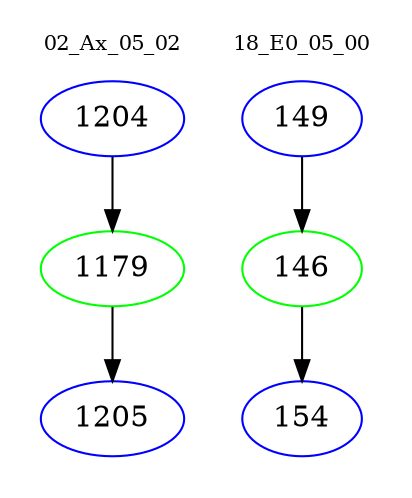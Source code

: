 digraph{
subgraph cluster_0 {
color = white
label = "02_Ax_05_02";
fontsize=10;
T0_1204 [label="1204", color="blue"]
T0_1204 -> T0_1179 [color="black"]
T0_1179 [label="1179", color="green"]
T0_1179 -> T0_1205 [color="black"]
T0_1205 [label="1205", color="blue"]
}
subgraph cluster_1 {
color = white
label = "18_E0_05_00";
fontsize=10;
T1_149 [label="149", color="blue"]
T1_149 -> T1_146 [color="black"]
T1_146 [label="146", color="green"]
T1_146 -> T1_154 [color="black"]
T1_154 [label="154", color="blue"]
}
}
